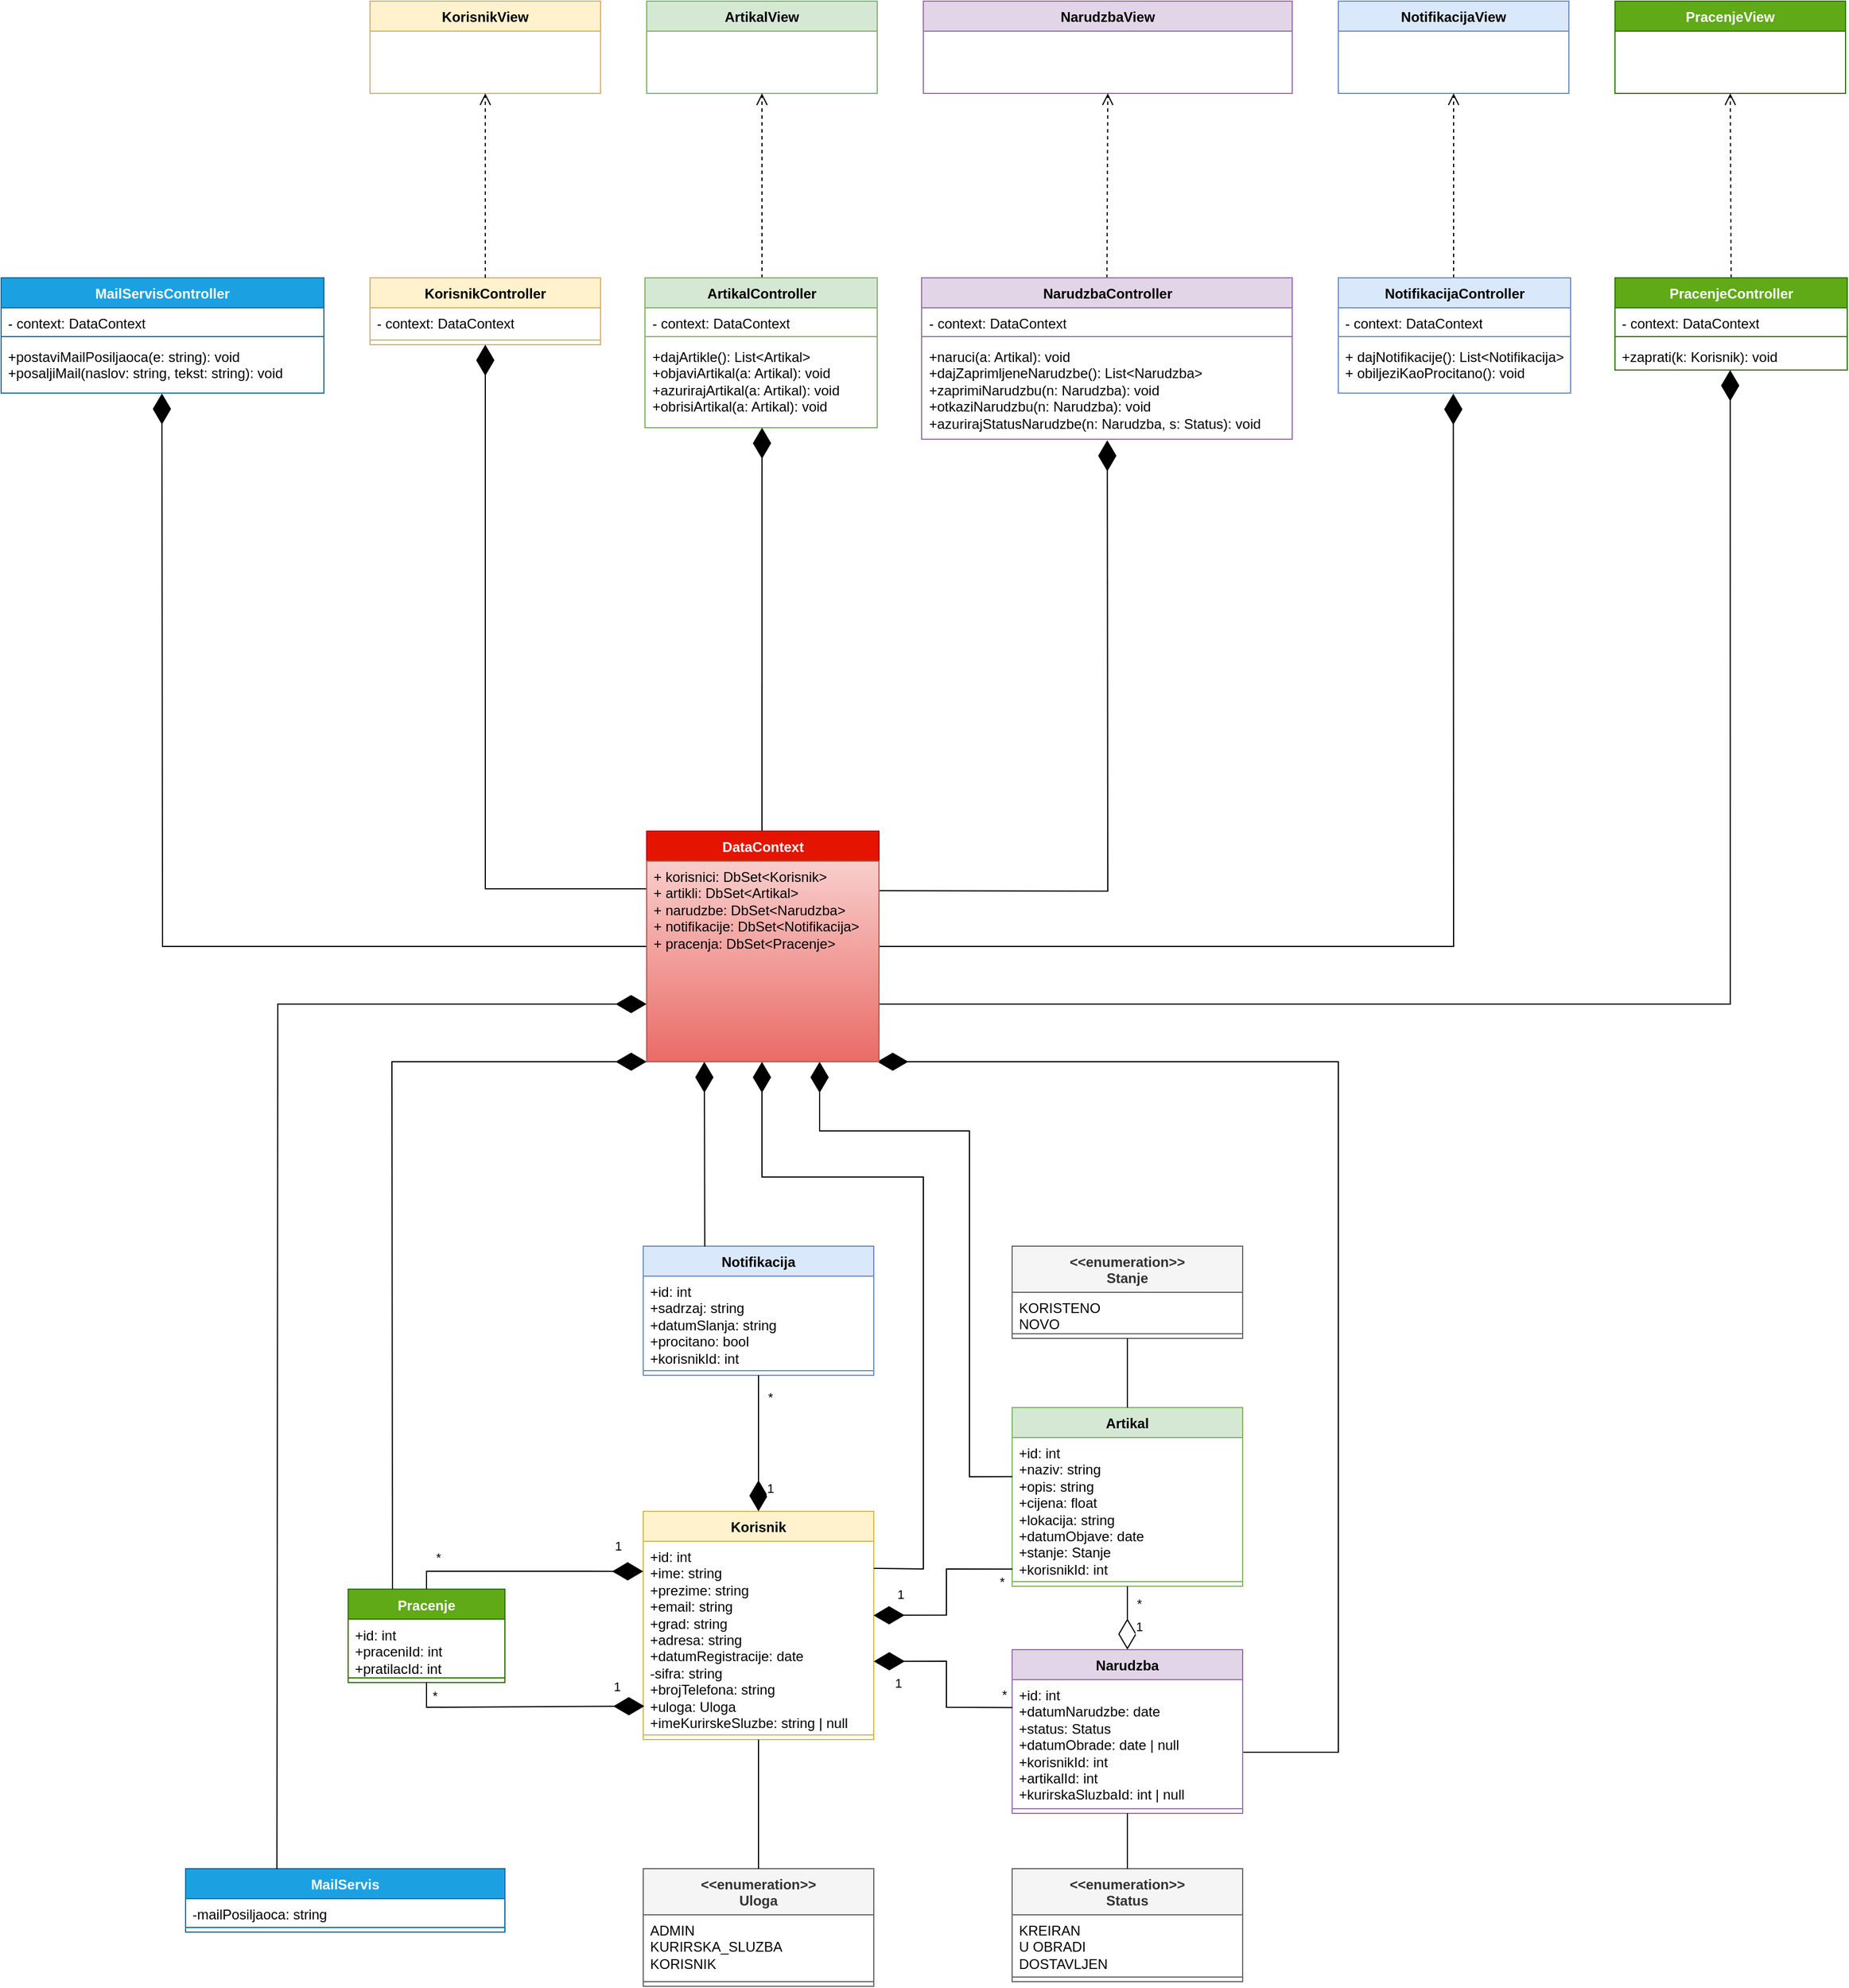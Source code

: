 <mxfile version="27.0.4">
  <diagram name="Page-1" id="vhnLVdyEpynIuJDC2xWT">
    <mxGraphModel dx="2918" dy="1140" grid="1" gridSize="10" guides="1" tooltips="1" connect="1" arrows="1" fold="1" page="1" pageScale="1" pageWidth="850" pageHeight="1100" math="0" shadow="0">
      <root>
        <mxCell id="0" />
        <mxCell id="1" parent="0" />
        <mxCell id="6HyQ7ZZYAMLn-aotvrUm-5" value="&lt;div&gt;&amp;lt;&amp;lt;enumeration&amp;gt;&amp;gt;&lt;/div&gt;Uloga" style="swimlane;fontStyle=1;align=center;verticalAlign=top;childLayout=stackLayout;horizontal=1;startSize=40;horizontalStack=0;resizeParent=1;resizeParentMax=0;resizeLast=0;collapsible=1;marginBottom=0;whiteSpace=wrap;html=1;fillColor=#f5f5f5;fontColor=#333333;strokeColor=#666666;" parent="1" vertex="1">
          <mxGeometry x="37" y="1860" width="200" height="102" as="geometry" />
        </mxCell>
        <mxCell id="6HyQ7ZZYAMLn-aotvrUm-6" value="ADMIN&lt;div&gt;KURIRSKA_SLUZBA&lt;br&gt;KORISNIK&lt;/div&gt;" style="text;strokeColor=none;fillColor=none;align=left;verticalAlign=top;spacingLeft=4;spacingRight=4;overflow=hidden;rotatable=0;points=[[0,0.5],[1,0.5]];portConstraint=eastwest;whiteSpace=wrap;html=1;" parent="6HyQ7ZZYAMLn-aotvrUm-5" vertex="1">
          <mxGeometry y="40" width="200" height="54" as="geometry" />
        </mxCell>
        <mxCell id="6HyQ7ZZYAMLn-aotvrUm-7" value="" style="line;strokeWidth=1;fillColor=none;align=left;verticalAlign=middle;spacingTop=-1;spacingLeft=3;spacingRight=3;rotatable=0;labelPosition=right;points=[];portConstraint=eastwest;strokeColor=inherit;" parent="6HyQ7ZZYAMLn-aotvrUm-5" vertex="1">
          <mxGeometry y="94" width="200" height="8" as="geometry" />
        </mxCell>
        <mxCell id="6HyQ7ZZYAMLn-aotvrUm-38" value="MailServis" style="swimlane;fontStyle=1;align=center;verticalAlign=top;childLayout=stackLayout;horizontal=1;startSize=26;horizontalStack=0;resizeParent=1;resizeParentMax=0;resizeLast=0;collapsible=1;marginBottom=0;whiteSpace=wrap;html=1;fillColor=#1ba1e2;strokeColor=#006EAF;fontColor=#ffffff;" parent="1" vertex="1">
          <mxGeometry x="-360" y="1860" width="277" height="55" as="geometry">
            <mxRectangle x="116" y="602" width="90" height="26" as="alternateBounds" />
          </mxGeometry>
        </mxCell>
        <mxCell id="6HyQ7ZZYAMLn-aotvrUm-39" value="-mailPosiljaoca: string" style="text;strokeColor=none;fillColor=none;align=left;verticalAlign=top;spacingLeft=4;spacingRight=4;overflow=hidden;rotatable=0;points=[[0,0.5],[1,0.5]];portConstraint=eastwest;whiteSpace=wrap;html=1;" parent="6HyQ7ZZYAMLn-aotvrUm-38" vertex="1">
          <mxGeometry y="26" width="277" height="21" as="geometry" />
        </mxCell>
        <mxCell id="6HyQ7ZZYAMLn-aotvrUm-40" value="" style="line;strokeWidth=1;fillColor=none;align=left;verticalAlign=middle;spacingTop=-1;spacingLeft=3;spacingRight=3;rotatable=0;labelPosition=right;points=[];portConstraint=eastwest;strokeColor=inherit;" parent="6HyQ7ZZYAMLn-aotvrUm-38" vertex="1">
          <mxGeometry y="47" width="277" height="8" as="geometry" />
        </mxCell>
        <mxCell id="6HyQ7ZZYAMLn-aotvrUm-42" value="Pracenje" style="swimlane;fontStyle=1;align=center;verticalAlign=top;childLayout=stackLayout;horizontal=1;startSize=26;horizontalStack=0;resizeParent=1;resizeParentMax=0;resizeLast=0;collapsible=1;marginBottom=0;whiteSpace=wrap;html=1;fillColor=#60a917;strokeColor=#2D7600;fontColor=#ffffff;" parent="1" vertex="1">
          <mxGeometry x="-219" y="1617.5" width="136" height="81" as="geometry">
            <mxRectangle x="116" y="602" width="90" height="26" as="alternateBounds" />
          </mxGeometry>
        </mxCell>
        <mxCell id="6HyQ7ZZYAMLn-aotvrUm-43" value="&lt;div&gt;+id: int&lt;/div&gt;+praceniId: int&lt;div&gt;+pratilacId: int&lt;/div&gt;" style="text;strokeColor=none;fillColor=none;align=left;verticalAlign=top;spacingLeft=4;spacingRight=4;overflow=hidden;rotatable=0;points=[[0,0.5],[1,0.5]];portConstraint=eastwest;whiteSpace=wrap;html=1;" parent="6HyQ7ZZYAMLn-aotvrUm-42" vertex="1">
          <mxGeometry y="26" width="136" height="47" as="geometry" />
        </mxCell>
        <mxCell id="6HyQ7ZZYAMLn-aotvrUm-44" value="" style="line;strokeWidth=1;fillColor=none;align=left;verticalAlign=middle;spacingTop=-1;spacingLeft=3;spacingRight=3;rotatable=0;labelPosition=right;points=[];portConstraint=eastwest;strokeColor=inherit;" parent="6HyQ7ZZYAMLn-aotvrUm-42" vertex="1">
          <mxGeometry y="73" width="136" height="8" as="geometry" />
        </mxCell>
        <mxCell id="6HyQ7ZZYAMLn-aotvrUm-55" value="Korisnik" style="swimlane;fontStyle=1;align=center;verticalAlign=top;childLayout=stackLayout;horizontal=1;startSize=26;horizontalStack=0;resizeParent=1;resizeParentMax=0;resizeLast=0;collapsible=1;marginBottom=0;whiteSpace=wrap;html=1;fillColor=#fff2cc;strokeColor=#d6b656;" parent="1" vertex="1">
          <mxGeometry x="37" y="1550" width="200" height="198" as="geometry" />
        </mxCell>
        <mxCell id="6HyQ7ZZYAMLn-aotvrUm-56" value="+id: int&lt;div&gt;+ime: string&lt;/div&gt;&lt;div&gt;+prezime: string&lt;/div&gt;&lt;div&gt;+email: string&lt;/div&gt;&lt;div&gt;+grad: string&lt;/div&gt;&lt;div&gt;+adresa: string&lt;/div&gt;&lt;div&gt;+datumRegistracije: date&lt;/div&gt;&lt;div&gt;-sifra: string&lt;/div&gt;&lt;div&gt;+brojTelefona: string&lt;/div&gt;&lt;div&gt;+uloga: Uloga&lt;/div&gt;&lt;div&gt;+imeKurirskeSluzbe: string | null&lt;/div&gt;" style="text;strokeColor=none;fillColor=none;align=left;verticalAlign=top;spacingLeft=4;spacingRight=4;overflow=hidden;rotatable=0;points=[[0,0.5],[1,0.5]];portConstraint=eastwest;whiteSpace=wrap;html=1;" parent="6HyQ7ZZYAMLn-aotvrUm-55" vertex="1">
          <mxGeometry y="26" width="200" height="164" as="geometry" />
        </mxCell>
        <mxCell id="6HyQ7ZZYAMLn-aotvrUm-57" value="" style="line;strokeWidth=1;fillColor=none;align=left;verticalAlign=middle;spacingTop=-1;spacingLeft=3;spacingRight=3;rotatable=0;labelPosition=right;points=[];portConstraint=eastwest;strokeColor=inherit;" parent="6HyQ7ZZYAMLn-aotvrUm-55" vertex="1">
          <mxGeometry y="190" width="200" height="8" as="geometry" />
        </mxCell>
        <mxCell id="6HyQ7ZZYAMLn-aotvrUm-58" value="Notifikacija" style="swimlane;fontStyle=1;align=center;verticalAlign=top;childLayout=stackLayout;horizontal=1;startSize=26;horizontalStack=0;resizeParent=1;resizeParentMax=0;resizeLast=0;collapsible=1;marginBottom=0;whiteSpace=wrap;html=1;fillColor=#dae8fc;strokeColor=#6c8ebf;" parent="1" vertex="1">
          <mxGeometry x="37" y="1320" width="200" height="112" as="geometry" />
        </mxCell>
        <mxCell id="6HyQ7ZZYAMLn-aotvrUm-59" value="&lt;div&gt;+id: int&lt;/div&gt;&lt;div&gt;+sadrzaj: string&lt;/div&gt;&lt;div&gt;+datumSlanja: string&lt;/div&gt;&lt;div&gt;+procitano: bool&lt;/div&gt;&lt;div&gt;+korisnikId: int&lt;/div&gt;" style="text;strokeColor=none;fillColor=none;align=left;verticalAlign=top;spacingLeft=4;spacingRight=4;overflow=hidden;rotatable=0;points=[[0,0.5],[1,0.5]];portConstraint=eastwest;whiteSpace=wrap;html=1;" parent="6HyQ7ZZYAMLn-aotvrUm-58" vertex="1">
          <mxGeometry y="26" width="200" height="78" as="geometry" />
        </mxCell>
        <mxCell id="6HyQ7ZZYAMLn-aotvrUm-60" value="" style="line;strokeWidth=1;fillColor=none;align=left;verticalAlign=middle;spacingTop=-1;spacingLeft=3;spacingRight=3;rotatable=0;labelPosition=right;points=[];portConstraint=eastwest;strokeColor=inherit;" parent="6HyQ7ZZYAMLn-aotvrUm-58" vertex="1">
          <mxGeometry y="104" width="200" height="8" as="geometry" />
        </mxCell>
        <mxCell id="6HyQ7ZZYAMLn-aotvrUm-61" value="&lt;div&gt;&amp;lt;&amp;lt;enumeration&amp;gt;&amp;gt;&lt;/div&gt;Stanje" style="swimlane;fontStyle=1;align=center;verticalAlign=top;childLayout=stackLayout;horizontal=1;startSize=40;horizontalStack=0;resizeParent=1;resizeParentMax=0;resizeLast=0;collapsible=1;marginBottom=0;whiteSpace=wrap;html=1;fillColor=#f5f5f5;fontColor=#333333;strokeColor=#666666;" parent="1" vertex="1">
          <mxGeometry x="357" y="1320" width="200" height="80" as="geometry" />
        </mxCell>
        <mxCell id="6HyQ7ZZYAMLn-aotvrUm-62" value="KORISTENO&lt;div&gt;NOVO&lt;/div&gt;" style="text;strokeColor=none;fillColor=none;align=left;verticalAlign=top;spacingLeft=4;spacingRight=4;overflow=hidden;rotatable=0;points=[[0,0.5],[1,0.5]];portConstraint=eastwest;whiteSpace=wrap;html=1;" parent="6HyQ7ZZYAMLn-aotvrUm-61" vertex="1">
          <mxGeometry y="40" width="200" height="32" as="geometry" />
        </mxCell>
        <mxCell id="6HyQ7ZZYAMLn-aotvrUm-63" value="" style="line;strokeWidth=1;fillColor=none;align=left;verticalAlign=middle;spacingTop=-1;spacingLeft=3;spacingRight=3;rotatable=0;labelPosition=right;points=[];portConstraint=eastwest;strokeColor=inherit;" parent="6HyQ7ZZYAMLn-aotvrUm-61" vertex="1">
          <mxGeometry y="72" width="200" height="8" as="geometry" />
        </mxCell>
        <mxCell id="6HyQ7ZZYAMLn-aotvrUm-64" value="Artikal" style="swimlane;fontStyle=1;align=center;verticalAlign=top;childLayout=stackLayout;horizontal=1;startSize=26;horizontalStack=0;resizeParent=1;resizeParentMax=0;resizeLast=0;collapsible=1;marginBottom=0;whiteSpace=wrap;html=1;fillColor=#d5e8d4;strokeColor=#82b366;" parent="1" vertex="1">
          <mxGeometry x="357" y="1460" width="200" height="155" as="geometry" />
        </mxCell>
        <mxCell id="6HyQ7ZZYAMLn-aotvrUm-65" value="+id: int&lt;div&gt;+naziv: string&lt;/div&gt;&lt;div&gt;+opis: string&lt;/div&gt;&lt;div&gt;+cijena: float&lt;/div&gt;&lt;div&gt;+lokacija: string&lt;/div&gt;&lt;div&gt;+datumObjave: date&lt;/div&gt;&lt;div&gt;+stanje: Stanje&lt;/div&gt;&lt;div&gt;+korisnikId: int&lt;/div&gt;&lt;div&gt;&lt;br&gt;&lt;/div&gt;" style="text;strokeColor=none;fillColor=none;align=left;verticalAlign=top;spacingLeft=4;spacingRight=4;overflow=hidden;rotatable=0;points=[[0,0.5],[1,0.5]];portConstraint=eastwest;whiteSpace=wrap;html=1;" parent="6HyQ7ZZYAMLn-aotvrUm-64" vertex="1">
          <mxGeometry y="26" width="200" height="121" as="geometry" />
        </mxCell>
        <mxCell id="6HyQ7ZZYAMLn-aotvrUm-66" value="" style="line;strokeWidth=1;fillColor=none;align=left;verticalAlign=middle;spacingTop=-1;spacingLeft=3;spacingRight=3;rotatable=0;labelPosition=right;points=[];portConstraint=eastwest;strokeColor=inherit;" parent="6HyQ7ZZYAMLn-aotvrUm-64" vertex="1">
          <mxGeometry y="147" width="200" height="8" as="geometry" />
        </mxCell>
        <mxCell id="6HyQ7ZZYAMLn-aotvrUm-67" value="Narudzba" style="swimlane;fontStyle=1;align=center;verticalAlign=top;childLayout=stackLayout;horizontal=1;startSize=26;horizontalStack=0;resizeParent=1;resizeParentMax=0;resizeLast=0;collapsible=1;marginBottom=0;whiteSpace=wrap;html=1;fillColor=#e1d5e7;strokeColor=#9673a6;" parent="1" vertex="1">
          <mxGeometry x="357" y="1670" width="200" height="142" as="geometry" />
        </mxCell>
        <mxCell id="6HyQ7ZZYAMLn-aotvrUm-68" value="+id: int&lt;div&gt;+datumNarudzbe: date&lt;/div&gt;&lt;div&gt;+status: Status&lt;/div&gt;&lt;div&gt;+datumObrade: date | null&lt;/div&gt;&lt;div&gt;+korisnikId: int&lt;/div&gt;&lt;div&gt;+artikalId: int&lt;/div&gt;&lt;div&gt;+kurirskaSluzbaId: int | null&lt;/div&gt;" style="text;strokeColor=none;fillColor=none;align=left;verticalAlign=top;spacingLeft=4;spacingRight=4;overflow=hidden;rotatable=0;points=[[0,0.5],[1,0.5]];portConstraint=eastwest;whiteSpace=wrap;html=1;" parent="6HyQ7ZZYAMLn-aotvrUm-67" vertex="1">
          <mxGeometry y="26" width="200" height="108" as="geometry" />
        </mxCell>
        <mxCell id="6HyQ7ZZYAMLn-aotvrUm-69" value="" style="line;strokeWidth=1;fillColor=none;align=left;verticalAlign=middle;spacingTop=-1;spacingLeft=3;spacingRight=3;rotatable=0;labelPosition=right;points=[];portConstraint=eastwest;strokeColor=inherit;" parent="6HyQ7ZZYAMLn-aotvrUm-67" vertex="1">
          <mxGeometry y="134" width="200" height="8" as="geometry" />
        </mxCell>
        <mxCell id="6HyQ7ZZYAMLn-aotvrUm-70" value="&lt;div&gt;&amp;lt;&amp;lt;enumeration&amp;gt;&amp;gt;&lt;/div&gt;Status" style="swimlane;fontStyle=1;align=center;verticalAlign=top;childLayout=stackLayout;horizontal=1;startSize=40;horizontalStack=0;resizeParent=1;resizeParentMax=0;resizeLast=0;collapsible=1;marginBottom=0;whiteSpace=wrap;html=1;fillColor=#f5f5f5;fontColor=#333333;strokeColor=#666666;" parent="1" vertex="1">
          <mxGeometry x="357" y="1860" width="200" height="98" as="geometry" />
        </mxCell>
        <mxCell id="6HyQ7ZZYAMLn-aotvrUm-71" value="KREIRAN&lt;br&gt;U OBRADI&lt;div&gt;DOSTAVLJEN&lt;/div&gt;" style="text;strokeColor=none;fillColor=none;align=left;verticalAlign=top;spacingLeft=4;spacingRight=4;overflow=hidden;rotatable=0;points=[[0,0.5],[1,0.5]];portConstraint=eastwest;whiteSpace=wrap;html=1;" parent="6HyQ7ZZYAMLn-aotvrUm-70" vertex="1">
          <mxGeometry y="40" width="200" height="50" as="geometry" />
        </mxCell>
        <mxCell id="6HyQ7ZZYAMLn-aotvrUm-72" value="" style="line;strokeWidth=1;fillColor=none;align=left;verticalAlign=middle;spacingTop=-1;spacingLeft=3;spacingRight=3;rotatable=0;labelPosition=right;points=[];portConstraint=eastwest;strokeColor=inherit;" parent="6HyQ7ZZYAMLn-aotvrUm-70" vertex="1">
          <mxGeometry y="90" width="200" height="8" as="geometry" />
        </mxCell>
        <mxCell id="6HyQ7ZZYAMLn-aotvrUm-74" value="" style="endArrow=none;html=1;rounded=0;exitX=0.5;exitY=0;exitDx=0;exitDy=0;entryX=0.5;entryY=1;entryDx=0;entryDy=0;" parent="1" source="6HyQ7ZZYAMLn-aotvrUm-70" target="6HyQ7ZZYAMLn-aotvrUm-67" edge="1">
          <mxGeometry width="50" height="50" relative="1" as="geometry">
            <mxPoint x="237" y="1700" as="sourcePoint" />
            <mxPoint x="287" y="1650" as="targetPoint" />
          </mxGeometry>
        </mxCell>
        <mxCell id="6HyQ7ZZYAMLn-aotvrUm-76" value="" style="endArrow=none;html=1;rounded=0;exitX=0.5;exitY=0;exitDx=0;exitDy=0;entryX=0.5;entryY=1;entryDx=0;entryDy=0;" parent="1" source="6HyQ7ZZYAMLn-aotvrUm-5" target="6HyQ7ZZYAMLn-aotvrUm-55" edge="1">
          <mxGeometry width="50" height="50" relative="1" as="geometry">
            <mxPoint x="237" y="1700" as="sourcePoint" />
            <mxPoint x="287" y="1650" as="targetPoint" />
          </mxGeometry>
        </mxCell>
        <mxCell id="6HyQ7ZZYAMLn-aotvrUm-77" value="" style="endArrow=none;html=1;rounded=0;entryX=0.5;entryY=1;entryDx=0;entryDy=0;" parent="1" source="6HyQ7ZZYAMLn-aotvrUm-64" target="6HyQ7ZZYAMLn-aotvrUm-61" edge="1">
          <mxGeometry width="50" height="50" relative="1" as="geometry">
            <mxPoint x="237" y="1700" as="sourcePoint" />
            <mxPoint x="287" y="1650" as="targetPoint" />
          </mxGeometry>
        </mxCell>
        <mxCell id="6HyQ7ZZYAMLn-aotvrUm-78" value="" style="endArrow=diamondThin;endFill=1;endSize=24;html=1;rounded=0;exitX=0.5;exitY=1;exitDx=0;exitDy=0;" parent="1" source="6HyQ7ZZYAMLn-aotvrUm-58" target="6HyQ7ZZYAMLn-aotvrUm-55" edge="1">
          <mxGeometry width="160" relative="1" as="geometry">
            <mxPoint x="187" y="1670" as="sourcePoint" />
            <mxPoint x="347" y="1670" as="targetPoint" />
          </mxGeometry>
        </mxCell>
        <mxCell id="6HyQ7ZZYAMLn-aotvrUm-88" value="*" style="edgeLabel;html=1;align=center;verticalAlign=middle;resizable=0;points=[];" parent="6HyQ7ZZYAMLn-aotvrUm-78" vertex="1" connectable="0">
          <mxGeometry x="-0.503" relative="1" as="geometry">
            <mxPoint x="10" y="-11" as="offset" />
          </mxGeometry>
        </mxCell>
        <mxCell id="6HyQ7ZZYAMLn-aotvrUm-89" value="1" style="edgeLabel;html=1;align=center;verticalAlign=middle;resizable=0;points=[];" parent="6HyQ7ZZYAMLn-aotvrUm-78" vertex="1" connectable="0">
          <mxGeometry x="0.185" relative="1" as="geometry">
            <mxPoint x="10" y="28" as="offset" />
          </mxGeometry>
        </mxCell>
        <mxCell id="6HyQ7ZZYAMLn-aotvrUm-80" value="" style="endArrow=diamondThin;endFill=1;endSize=24;html=1;rounded=0;entryX=0;entryY=0.159;entryDx=0;entryDy=0;entryPerimeter=0;exitX=0.5;exitY=0;exitDx=0;exitDy=0;" parent="1" source="6HyQ7ZZYAMLn-aotvrUm-42" target="6HyQ7ZZYAMLn-aotvrUm-56" edge="1">
          <mxGeometry width="160" relative="1" as="geometry">
            <mxPoint x="-143" y="1600" as="sourcePoint" />
            <mxPoint x="17" y="1600" as="targetPoint" />
            <Array as="points">
              <mxPoint x="-151" y="1602" />
            </Array>
          </mxGeometry>
        </mxCell>
        <mxCell id="6HyQ7ZZYAMLn-aotvrUm-94" value="1" style="edgeLabel;html=1;align=center;verticalAlign=middle;resizable=0;points=[];" parent="6HyQ7ZZYAMLn-aotvrUm-80" vertex="1" connectable="0">
          <mxGeometry x="-0.063" y="3" relative="1" as="geometry">
            <mxPoint x="86" y="-19" as="offset" />
          </mxGeometry>
        </mxCell>
        <mxCell id="6HyQ7ZZYAMLn-aotvrUm-96" value="*" style="edgeLabel;html=1;align=center;verticalAlign=middle;resizable=0;points=[];" parent="6HyQ7ZZYAMLn-aotvrUm-80" vertex="1" connectable="0">
          <mxGeometry x="0.143" y="3" relative="1" as="geometry">
            <mxPoint x="-91" y="-9" as="offset" />
          </mxGeometry>
        </mxCell>
        <mxCell id="6HyQ7ZZYAMLn-aotvrUm-82" value="" style="endArrow=diamondThin;endFill=1;endSize=24;html=1;rounded=0;exitX=0.5;exitY=1;exitDx=0;exitDy=0;entryX=0.005;entryY=0.872;entryDx=0;entryDy=0;entryPerimeter=0;" parent="1" source="6HyQ7ZZYAMLn-aotvrUm-42" target="6HyQ7ZZYAMLn-aotvrUm-56" edge="1">
          <mxGeometry width="160" relative="1" as="geometry">
            <mxPoint x="-153" y="1720" as="sourcePoint" />
            <mxPoint x="7" y="1720" as="targetPoint" />
            <Array as="points">
              <mxPoint x="-151" y="1720" />
            </Array>
          </mxGeometry>
        </mxCell>
        <mxCell id="6HyQ7ZZYAMLn-aotvrUm-95" value="1" style="edgeLabel;html=1;align=center;verticalAlign=middle;resizable=0;points=[];" parent="6HyQ7ZZYAMLn-aotvrUm-82" vertex="1" connectable="0">
          <mxGeometry x="0.177" y="1" relative="1" as="geometry">
            <mxPoint x="62" y="-17" as="offset" />
          </mxGeometry>
        </mxCell>
        <mxCell id="6HyQ7ZZYAMLn-aotvrUm-97" value="*" style="edgeLabel;html=1;align=center;verticalAlign=middle;resizable=0;points=[];" parent="6HyQ7ZZYAMLn-aotvrUm-82" vertex="1" connectable="0">
          <mxGeometry x="-0.063" relative="1" as="geometry">
            <mxPoint x="-70" y="-10" as="offset" />
          </mxGeometry>
        </mxCell>
        <mxCell id="6HyQ7ZZYAMLn-aotvrUm-83" value="" style="endArrow=diamondThin;endFill=1;endSize=24;html=1;rounded=0;exitX=0.001;exitY=0.943;exitDx=0;exitDy=0;exitPerimeter=0;entryX=0.999;entryY=0.392;entryDx=0;entryDy=0;entryPerimeter=0;" parent="1" source="6HyQ7ZZYAMLn-aotvrUm-65" target="6HyQ7ZZYAMLn-aotvrUm-56" edge="1">
          <mxGeometry width="160" relative="1" as="geometry">
            <mxPoint x="357" y="1630" as="sourcePoint" />
            <mxPoint x="257" y="1601" as="targetPoint" />
            <Array as="points">
              <mxPoint x="300" y="1600" />
              <mxPoint x="300" y="1640" />
            </Array>
          </mxGeometry>
        </mxCell>
        <mxCell id="6HyQ7ZZYAMLn-aotvrUm-90" value="1" style="edgeLabel;html=1;align=center;verticalAlign=middle;resizable=0;points=[];" parent="6HyQ7ZZYAMLn-aotvrUm-83" vertex="1" connectable="0">
          <mxGeometry x="-0.157" relative="1" as="geometry">
            <mxPoint x="-40" y="11" as="offset" />
          </mxGeometry>
        </mxCell>
        <mxCell id="6HyQ7ZZYAMLn-aotvrUm-91" value="*" style="edgeLabel;html=1;align=center;verticalAlign=middle;resizable=0;points=[];" parent="6HyQ7ZZYAMLn-aotvrUm-83" vertex="1" connectable="0">
          <mxGeometry x="-0.036" relative="1" as="geometry">
            <mxPoint x="48" y="-10" as="offset" />
          </mxGeometry>
        </mxCell>
        <mxCell id="6HyQ7ZZYAMLn-aotvrUm-84" value="" style="endArrow=diamondThin;endFill=1;endSize=24;html=1;rounded=0;exitX=0.001;exitY=0.224;exitDx=0;exitDy=0;exitPerimeter=0;entryX=1;entryY=0.635;entryDx=0;entryDy=0;entryPerimeter=0;" parent="1" source="6HyQ7ZZYAMLn-aotvrUm-68" target="6HyQ7ZZYAMLn-aotvrUm-56" edge="1">
          <mxGeometry width="160" relative="1" as="geometry">
            <mxPoint x="347" y="1720" as="sourcePoint" />
            <mxPoint x="240" y="1680" as="targetPoint" />
            <Array as="points">
              <mxPoint x="300" y="1720" />
              <mxPoint x="300" y="1680" />
            </Array>
          </mxGeometry>
        </mxCell>
        <mxCell id="6HyQ7ZZYAMLn-aotvrUm-92" value="1" style="edgeLabel;html=1;align=center;verticalAlign=middle;resizable=0;points=[];" parent="6HyQ7ZZYAMLn-aotvrUm-84" vertex="1" connectable="0">
          <mxGeometry x="-0.024" y="1" relative="1" as="geometry">
            <mxPoint x="-41" as="offset" />
          </mxGeometry>
        </mxCell>
        <mxCell id="6HyQ7ZZYAMLn-aotvrUm-93" value="*" style="edgeLabel;html=1;align=center;verticalAlign=middle;resizable=0;points=[];" parent="6HyQ7ZZYAMLn-aotvrUm-84" vertex="1" connectable="0">
          <mxGeometry x="-0.004" y="-3" relative="1" as="geometry">
            <mxPoint x="47" y="12" as="offset" />
          </mxGeometry>
        </mxCell>
        <mxCell id="6HyQ7ZZYAMLn-aotvrUm-86" value="" style="endArrow=diamondThin;endFill=0;endSize=24;html=1;rounded=0;entryX=0.5;entryY=0;entryDx=0;entryDy=0;exitX=0.5;exitY=1;exitDx=0;exitDy=0;" parent="1" source="6HyQ7ZZYAMLn-aotvrUm-64" target="6HyQ7ZZYAMLn-aotvrUm-67" edge="1">
          <mxGeometry width="160" relative="1" as="geometry">
            <mxPoint x="167" y="1640" as="sourcePoint" />
            <mxPoint x="327" y="1640" as="targetPoint" />
          </mxGeometry>
        </mxCell>
        <mxCell id="6HyQ7ZZYAMLn-aotvrUm-98" value="1" style="edgeLabel;html=1;align=center;verticalAlign=middle;resizable=0;points=[];" parent="6HyQ7ZZYAMLn-aotvrUm-86" vertex="1" connectable="0">
          <mxGeometry x="-0.372" y="-1" relative="1" as="geometry">
            <mxPoint x="11" y="17" as="offset" />
          </mxGeometry>
        </mxCell>
        <mxCell id="6HyQ7ZZYAMLn-aotvrUm-99" value="*" style="edgeLabel;html=1;align=center;verticalAlign=middle;resizable=0;points=[];" parent="6HyQ7ZZYAMLn-aotvrUm-86" vertex="1" connectable="0">
          <mxGeometry x="-0.349" y="-2" relative="1" as="geometry">
            <mxPoint x="12" y="-3" as="offset" />
          </mxGeometry>
        </mxCell>
        <mxCell id="6HyQ7ZZYAMLn-aotvrUm-123" value="KorisnikView" style="swimlane;fontStyle=1;align=center;verticalAlign=top;childLayout=stackLayout;horizontal=1;startSize=26;horizontalStack=0;resizeParent=1;resizeParentMax=0;resizeLast=0;collapsible=1;marginBottom=0;whiteSpace=wrap;html=1;fillColor=#fff2cc;strokeColor=#d6b656;" parent="1" vertex="1">
          <mxGeometry x="-200" y="240" width="200" height="80" as="geometry" />
        </mxCell>
        <mxCell id="6HyQ7ZZYAMLn-aotvrUm-125" value="ArtikalView" style="swimlane;fontStyle=1;align=center;verticalAlign=top;childLayout=stackLayout;horizontal=1;startSize=26;horizontalStack=0;resizeParent=1;resizeParentMax=0;resizeLast=0;collapsible=1;marginBottom=0;whiteSpace=wrap;html=1;fillColor=#d5e8d4;strokeColor=#82b366;" parent="1" vertex="1">
          <mxGeometry x="40" y="240" width="200" height="80" as="geometry" />
        </mxCell>
        <mxCell id="6HyQ7ZZYAMLn-aotvrUm-126" value="NarudzbaView" style="swimlane;fontStyle=1;align=center;verticalAlign=top;childLayout=stackLayout;horizontal=1;startSize=26;horizontalStack=0;resizeParent=1;resizeParentMax=0;resizeLast=0;collapsible=1;marginBottom=0;whiteSpace=wrap;html=1;fillColor=#e1d5e7;strokeColor=#9673a6;" parent="1" vertex="1">
          <mxGeometry x="280" y="240" width="320" height="80" as="geometry" />
        </mxCell>
        <mxCell id="6HyQ7ZZYAMLn-aotvrUm-127" value="NotifikacijaView" style="swimlane;fontStyle=1;align=center;verticalAlign=top;childLayout=stackLayout;horizontal=1;startSize=26;horizontalStack=0;resizeParent=1;resizeParentMax=0;resizeLast=0;collapsible=1;marginBottom=0;whiteSpace=wrap;html=1;fillColor=#dae8fc;strokeColor=#6c8ebf;" parent="1" vertex="1">
          <mxGeometry x="640" y="240" width="200" height="80" as="geometry" />
        </mxCell>
        <mxCell id="6HyQ7ZZYAMLn-aotvrUm-128" value="PracenjeView" style="swimlane;fontStyle=1;align=center;verticalAlign=top;childLayout=stackLayout;horizontal=1;startSize=26;horizontalStack=0;resizeParent=1;resizeParentMax=0;resizeLast=0;collapsible=1;marginBottom=0;whiteSpace=wrap;html=1;fillColor=#60a917;strokeColor=#2D7600;fontColor=#ffffff;" parent="1" vertex="1">
          <mxGeometry x="880" y="240" width="200" height="80" as="geometry">
            <mxRectangle x="116" y="602" width="90" height="26" as="alternateBounds" />
          </mxGeometry>
        </mxCell>
        <mxCell id="Fb6GStgYsCp82DXiF_qo-17" value="MailServisController" style="swimlane;fontStyle=1;align=center;verticalAlign=top;childLayout=stackLayout;horizontal=1;startSize=26;horizontalStack=0;resizeParent=1;resizeParentMax=0;resizeLast=0;collapsible=1;marginBottom=0;whiteSpace=wrap;html=1;fillColor=#1ba1e2;strokeColor=#006EAF;fontColor=#ffffff;" parent="1" vertex="1">
          <mxGeometry x="-520" y="480" width="280" height="100" as="geometry">
            <mxRectangle x="116" y="602" width="90" height="26" as="alternateBounds" />
          </mxGeometry>
        </mxCell>
        <mxCell id="Fb6GStgYsCp82DXiF_qo-18" value="- context: DataContext" style="text;strokeColor=none;fillColor=none;align=left;verticalAlign=top;spacingLeft=4;spacingRight=4;overflow=hidden;rotatable=0;points=[[0,0.5],[1,0.5]];portConstraint=eastwest;whiteSpace=wrap;html=1;" parent="Fb6GStgYsCp82DXiF_qo-17" vertex="1">
          <mxGeometry y="26" width="280" height="21" as="geometry" />
        </mxCell>
        <mxCell id="Fb6GStgYsCp82DXiF_qo-19" value="" style="line;strokeWidth=1;fillColor=none;align=left;verticalAlign=middle;spacingTop=-1;spacingLeft=3;spacingRight=3;rotatable=0;labelPosition=right;points=[];portConstraint=eastwest;strokeColor=inherit;" parent="Fb6GStgYsCp82DXiF_qo-17" vertex="1">
          <mxGeometry y="47" width="280" height="8" as="geometry" />
        </mxCell>
        <mxCell id="Fb6GStgYsCp82DXiF_qo-20" value="+postaviMailPosiljaoca(e: string): void&lt;div&gt;+posaljiMail(naslov: string, tekst: string): void&lt;/div&gt;" style="text;strokeColor=none;fillColor=none;align=left;verticalAlign=top;spacingLeft=4;spacingRight=4;overflow=hidden;rotatable=0;points=[[0,0.5],[1,0.5]];portConstraint=eastwest;whiteSpace=wrap;html=1;" parent="Fb6GStgYsCp82DXiF_qo-17" vertex="1">
          <mxGeometry y="55" width="280" height="45" as="geometry" />
        </mxCell>
        <mxCell id="Fb6GStgYsCp82DXiF_qo-21" value="KorisnikController" style="swimlane;fontStyle=1;align=center;verticalAlign=top;childLayout=stackLayout;horizontal=1;startSize=26;horizontalStack=0;resizeParent=1;resizeParentMax=0;resizeLast=0;collapsible=1;marginBottom=0;whiteSpace=wrap;html=1;fillColor=#fff2cc;strokeColor=#d6b656;" parent="1" vertex="1">
          <mxGeometry x="-200" y="480" width="200" height="58" as="geometry" />
        </mxCell>
        <mxCell id="Fb6GStgYsCp82DXiF_qo-22" value="- context: DataContext" style="text;strokeColor=none;fillColor=none;align=left;verticalAlign=top;spacingLeft=4;spacingRight=4;overflow=hidden;rotatable=0;points=[[0,0.5],[1,0.5]];portConstraint=eastwest;whiteSpace=wrap;html=1;" parent="Fb6GStgYsCp82DXiF_qo-21" vertex="1">
          <mxGeometry y="26" width="200" height="24" as="geometry" />
        </mxCell>
        <mxCell id="Fb6GStgYsCp82DXiF_qo-23" value="" style="line;strokeWidth=1;fillColor=none;align=left;verticalAlign=middle;spacingTop=-1;spacingLeft=3;spacingRight=3;rotatable=0;labelPosition=right;points=[];portConstraint=eastwest;strokeColor=inherit;" parent="Fb6GStgYsCp82DXiF_qo-21" vertex="1">
          <mxGeometry y="50" width="200" height="8" as="geometry" />
        </mxCell>
        <mxCell id="Fb6GStgYsCp82DXiF_qo-37" value="" style="endArrow=diamondThin;endFill=1;endSize=24;html=1;rounded=0;entryX=0.498;entryY=1.007;entryDx=0;entryDy=0;entryPerimeter=0;exitX=0;exitY=0.5;exitDx=0;exitDy=0;" parent="1" target="Fb6GStgYsCp82DXiF_qo-20" edge="1">
          <mxGeometry width="160" relative="1" as="geometry">
            <mxPoint x="40" y="1060" as="sourcePoint" />
            <mxPoint x="-510" y="620" as="targetPoint" />
            <Array as="points">
              <mxPoint x="-380" y="1060" />
            </Array>
          </mxGeometry>
        </mxCell>
        <mxCell id="Fb6GStgYsCp82DXiF_qo-40" value="" style="endArrow=diamondThin;endFill=1;endSize=24;html=1;rounded=0;entryX=0.5;entryY=1;entryDx=0;entryDy=0;exitX=0;exitY=0.25;exitDx=0;exitDy=0;" parent="1" target="Fb6GStgYsCp82DXiF_qo-21" edge="1">
          <mxGeometry width="160" relative="1" as="geometry">
            <mxPoint x="40" y="1010.0" as="sourcePoint" />
            <mxPoint x="-160.32" y="700.162" as="targetPoint" />
            <Array as="points">
              <mxPoint x="-100" y="1010" />
            </Array>
          </mxGeometry>
        </mxCell>
        <mxCell id="Fb6GStgYsCp82DXiF_qo-43" value="" style="endArrow=diamondThin;endFill=1;endSize=24;html=1;rounded=0;exitX=1;exitY=0.5;exitDx=0;exitDy=0;entryX=0.495;entryY=1.011;entryDx=0;entryDy=0;entryPerimeter=0;" parent="1" target="DzoSU-QEwUSIHPAZbbWe-25" edge="1">
          <mxGeometry width="160" relative="1" as="geometry">
            <mxPoint x="240.0" y="1060" as="sourcePoint" />
            <mxPoint x="740" y="680" as="targetPoint" />
            <Array as="points">
              <mxPoint x="740" y="1060" />
            </Array>
          </mxGeometry>
        </mxCell>
        <mxCell id="Fb6GStgYsCp82DXiF_qo-45" value="" style="endArrow=diamondThin;endFill=1;endSize=24;html=1;rounded=0;entryX=0.25;entryY=1;entryDx=0;entryDy=0;exitX=0.267;exitY=0.002;exitDx=0;exitDy=0;exitPerimeter=0;" parent="1" source="6HyQ7ZZYAMLn-aotvrUm-58" edge="1">
          <mxGeometry width="160" relative="1" as="geometry">
            <mxPoint x="140" y="1310" as="sourcePoint" />
            <mxPoint x="90.0" y="1160" as="targetPoint" />
            <Array as="points" />
          </mxGeometry>
        </mxCell>
        <mxCell id="Fb6GStgYsCp82DXiF_qo-46" value="" style="endArrow=diamondThin;endFill=1;endSize=24;html=1;rounded=0;exitX=1;exitY=0.25;exitDx=0;exitDy=0;" parent="1" source="6HyQ7ZZYAMLn-aotvrUm-55" edge="1">
          <mxGeometry width="160" relative="1" as="geometry">
            <mxPoint x="260" y="1540" as="sourcePoint" />
            <mxPoint x="140" y="1160" as="targetPoint" />
            <Array as="points">
              <mxPoint x="280" y="1600" />
              <mxPoint x="280" y="1260" />
              <mxPoint x="140" y="1260" />
            </Array>
          </mxGeometry>
        </mxCell>
        <mxCell id="Fb6GStgYsCp82DXiF_qo-47" value="" style="endArrow=diamondThin;endFill=1;endSize=24;html=1;rounded=0;exitX=0.283;exitY=-0.002;exitDx=0;exitDy=0;exitPerimeter=0;entryX=0;entryY=1;entryDx=0;entryDy=0;" parent="1" source="6HyQ7ZZYAMLn-aotvrUm-42" edge="1">
          <mxGeometry width="160" relative="1" as="geometry">
            <mxPoint x="-180" y="1570" as="sourcePoint" />
            <mxPoint x="40" y="1160.0" as="targetPoint" />
            <Array as="points">
              <mxPoint x="-181" y="1160" />
            </Array>
          </mxGeometry>
        </mxCell>
        <mxCell id="Fb6GStgYsCp82DXiF_qo-48" value="" style="endArrow=diamondThin;endFill=1;endSize=24;html=1;rounded=0;entryX=0;entryY=0.75;entryDx=0;entryDy=0;exitX=0.286;exitY=0.007;exitDx=0;exitDy=0;exitPerimeter=0;" parent="1" source="6HyQ7ZZYAMLn-aotvrUm-38" edge="1">
          <mxGeometry width="160" relative="1" as="geometry">
            <mxPoint x="-280" y="1820" as="sourcePoint" />
            <mxPoint x="40" y="1110.0" as="targetPoint" />
            <Array as="points">
              <mxPoint x="-280" y="1110" />
            </Array>
          </mxGeometry>
        </mxCell>
        <mxCell id="Fb6GStgYsCp82DXiF_qo-49" value="" style="endArrow=diamondThin;endFill=1;endSize=24;html=1;rounded=0;entryX=1;entryY=1;entryDx=0;entryDy=0;exitX=1.003;exitY=0.583;exitDx=0;exitDy=0;exitPerimeter=0;" parent="1" source="6HyQ7ZZYAMLn-aotvrUm-68" edge="1">
          <mxGeometry width="160" relative="1" as="geometry">
            <mxPoint x="640" y="1520" as="sourcePoint" />
            <mxPoint x="240.0" y="1160" as="targetPoint" />
            <Array as="points">
              <mxPoint x="640" y="1759" />
              <mxPoint x="640" y="1160" />
            </Array>
          </mxGeometry>
        </mxCell>
        <mxCell id="Fb6GStgYsCp82DXiF_qo-50" value="" style="endArrow=diamondThin;endFill=1;endSize=24;html=1;rounded=0;entryX=0.75;entryY=1;entryDx=0;entryDy=0;exitX=0.001;exitY=0.28;exitDx=0;exitDy=0;exitPerimeter=0;" parent="1" source="6HyQ7ZZYAMLn-aotvrUm-65" edge="1">
          <mxGeometry width="160" relative="1" as="geometry">
            <mxPoint x="390" y="1610" as="sourcePoint" />
            <mxPoint x="190.0" y="1160" as="targetPoint" />
            <Array as="points">
              <mxPoint x="320" y="1520" />
              <mxPoint x="320" y="1220" />
              <mxPoint x="190" y="1220" />
            </Array>
          </mxGeometry>
        </mxCell>
        <mxCell id="Fb6GStgYsCp82DXiF_qo-55" value="" style="html=1;verticalAlign=bottom;endArrow=open;dashed=1;endSize=8;curved=0;rounded=0;entryX=0.5;entryY=1;entryDx=0;entryDy=0;exitX=0.5;exitY=0;exitDx=0;exitDy=0;" parent="1" source="DzoSU-QEwUSIHPAZbbWe-15" target="6HyQ7ZZYAMLn-aotvrUm-128" edge="1">
          <mxGeometry relative="1" as="geometry">
            <mxPoint x="860" y="480" as="sourcePoint" />
            <mxPoint x="850" y="330" as="targetPoint" />
          </mxGeometry>
        </mxCell>
        <mxCell id="Fb6GStgYsCp82DXiF_qo-56" value="" style="html=1;verticalAlign=bottom;endArrow=open;dashed=1;endSize=8;curved=0;rounded=0;entryX=0.5;entryY=1;entryDx=0;entryDy=0;exitX=0.5;exitY=0;exitDx=0;exitDy=0;" parent="1" target="6HyQ7ZZYAMLn-aotvrUm-127" edge="1">
          <mxGeometry relative="1" as="geometry">
            <mxPoint x="740" y="480" as="sourcePoint" />
            <mxPoint x="619.17" y="330" as="targetPoint" />
          </mxGeometry>
        </mxCell>
        <mxCell id="Fb6GStgYsCp82DXiF_qo-57" value="" style="html=1;verticalAlign=bottom;endArrow=open;dashed=1;endSize=8;curved=0;rounded=0;exitX=0.5;exitY=0;exitDx=0;exitDy=0;" parent="1" source="DzoSU-QEwUSIHPAZbbWe-11" edge="1">
          <mxGeometry relative="1" as="geometry">
            <mxPoint x="380" y="480" as="sourcePoint" />
            <mxPoint x="440" y="320" as="targetPoint" />
          </mxGeometry>
        </mxCell>
        <mxCell id="Fb6GStgYsCp82DXiF_qo-58" value="" style="html=1;verticalAlign=bottom;endArrow=open;dashed=1;endSize=8;curved=0;rounded=0;exitX=0.5;exitY=0;exitDx=0;exitDy=0;" parent="1" edge="1">
          <mxGeometry relative="1" as="geometry">
            <mxPoint x="140" y="480" as="sourcePoint" />
            <mxPoint x="140" y="320" as="targetPoint" />
          </mxGeometry>
        </mxCell>
        <mxCell id="Fb6GStgYsCp82DXiF_qo-59" value="" style="html=1;verticalAlign=bottom;endArrow=open;dashed=1;endSize=8;curved=0;rounded=0;entryX=0.5;entryY=1;entryDx=0;entryDy=0;exitX=0.5;exitY=0;exitDx=0;exitDy=0;" parent="1" source="Fb6GStgYsCp82DXiF_qo-21" target="6HyQ7ZZYAMLn-aotvrUm-123" edge="1">
          <mxGeometry relative="1" as="geometry">
            <mxPoint x="-40.83" y="470" as="sourcePoint" />
            <mxPoint x="-40.83" y="330" as="targetPoint" />
          </mxGeometry>
        </mxCell>
        <mxCell id="DzoSU-QEwUSIHPAZbbWe-7" value="ArtikalController" style="swimlane;fontStyle=1;align=center;verticalAlign=top;childLayout=stackLayout;horizontal=1;startSize=26;horizontalStack=0;resizeParent=1;resizeParentMax=0;resizeLast=0;collapsible=1;marginBottom=0;whiteSpace=wrap;html=1;fillColor=#d5e8d4;strokeColor=#82b366;" vertex="1" parent="1">
          <mxGeometry x="38.5" y="480" width="201.5" height="130" as="geometry">
            <mxRectangle x="116" y="602" width="90" height="26" as="alternateBounds" />
          </mxGeometry>
        </mxCell>
        <mxCell id="DzoSU-QEwUSIHPAZbbWe-8" value="- context: DataContext" style="text;strokeColor=none;fillColor=none;align=left;verticalAlign=top;spacingLeft=4;spacingRight=4;overflow=hidden;rotatable=0;points=[[0,0.5],[1,0.5]];portConstraint=eastwest;whiteSpace=wrap;html=1;" vertex="1" parent="DzoSU-QEwUSIHPAZbbWe-7">
          <mxGeometry y="26" width="201.5" height="21" as="geometry" />
        </mxCell>
        <mxCell id="DzoSU-QEwUSIHPAZbbWe-9" value="" style="line;strokeWidth=1;fillColor=none;align=left;verticalAlign=middle;spacingTop=-1;spacingLeft=3;spacingRight=3;rotatable=0;labelPosition=right;points=[];portConstraint=eastwest;strokeColor=inherit;" vertex="1" parent="DzoSU-QEwUSIHPAZbbWe-7">
          <mxGeometry y="47" width="201.5" height="8" as="geometry" />
        </mxCell>
        <mxCell id="DzoSU-QEwUSIHPAZbbWe-10" value="+dajArtikle(): List&amp;lt;Artikal&amp;gt;&lt;div&gt;+objaviArtikal(a: Artikal): void&lt;/div&gt;&lt;div&gt;+azurirajArtikal(a: Artikal): void&lt;/div&gt;&lt;div&gt;+obrisiArtikal(a: Artikal): void&lt;/div&gt;" style="text;strokeColor=none;fillColor=none;align=left;verticalAlign=top;spacingLeft=4;spacingRight=4;overflow=hidden;rotatable=0;points=[[0,0.5],[1,0.5]];portConstraint=eastwest;whiteSpace=wrap;html=1;" vertex="1" parent="DzoSU-QEwUSIHPAZbbWe-7">
          <mxGeometry y="55" width="201.5" height="75" as="geometry" />
        </mxCell>
        <mxCell id="DzoSU-QEwUSIHPAZbbWe-11" value="NarudzbaController" style="swimlane;fontStyle=1;align=center;verticalAlign=top;childLayout=stackLayout;horizontal=1;startSize=26;horizontalStack=0;resizeParent=1;resizeParentMax=0;resizeLast=0;collapsible=1;marginBottom=0;whiteSpace=wrap;html=1;fillColor=#e1d5e7;strokeColor=#9673a6;" vertex="1" parent="1">
          <mxGeometry x="278.5" y="480" width="321.5" height="140" as="geometry">
            <mxRectangle x="116" y="602" width="90" height="26" as="alternateBounds" />
          </mxGeometry>
        </mxCell>
        <mxCell id="DzoSU-QEwUSIHPAZbbWe-12" value="- context: DataContext" style="text;strokeColor=none;fillColor=none;align=left;verticalAlign=top;spacingLeft=4;spacingRight=4;overflow=hidden;rotatable=0;points=[[0,0.5],[1,0.5]];portConstraint=eastwest;whiteSpace=wrap;html=1;" vertex="1" parent="DzoSU-QEwUSIHPAZbbWe-11">
          <mxGeometry y="26" width="321.5" height="21" as="geometry" />
        </mxCell>
        <mxCell id="DzoSU-QEwUSIHPAZbbWe-13" value="" style="line;strokeWidth=1;fillColor=none;align=left;verticalAlign=middle;spacingTop=-1;spacingLeft=3;spacingRight=3;rotatable=0;labelPosition=right;points=[];portConstraint=eastwest;strokeColor=inherit;" vertex="1" parent="DzoSU-QEwUSIHPAZbbWe-11">
          <mxGeometry y="47" width="321.5" height="8" as="geometry" />
        </mxCell>
        <mxCell id="DzoSU-QEwUSIHPAZbbWe-14" value="&lt;div&gt;+naruci(a: Artikal): void&lt;/div&gt;&lt;div&gt;&lt;div&gt;+dajZaprimljeneNarudzbe(): List&amp;lt;Narudzba&amp;gt;&lt;/div&gt;+zaprimiNarudzbu(n: Narudzba): void&lt;div&gt;+otkaziNarudzbu(n: Narudzba): void&lt;/div&gt;&lt;div&gt;+azurirajStatusNarudzbe(n: Narudzba, s: Status): void&lt;/div&gt;&lt;/div&gt;" style="text;strokeColor=none;fillColor=none;align=left;verticalAlign=top;spacingLeft=4;spacingRight=4;overflow=hidden;rotatable=0;points=[[0,0.5],[1,0.5]];portConstraint=eastwest;whiteSpace=wrap;html=1;" vertex="1" parent="DzoSU-QEwUSIHPAZbbWe-11">
          <mxGeometry y="55" width="321.5" height="85" as="geometry" />
        </mxCell>
        <mxCell id="DzoSU-QEwUSIHPAZbbWe-15" value="&lt;span style=&quot;color: rgb(255, 255, 255);&quot;&gt;PracenjeController&lt;/span&gt;" style="swimlane;fontStyle=1;align=center;verticalAlign=top;childLayout=stackLayout;horizontal=1;startSize=26;horizontalStack=0;resizeParent=1;resizeParentMax=0;resizeLast=0;collapsible=1;marginBottom=0;whiteSpace=wrap;html=1;fillColor=#60a917;strokeColor=#2D7600;fontColor=#ffffff;" vertex="1" parent="1">
          <mxGeometry x="880" y="480" width="201.5" height="80" as="geometry">
            <mxRectangle x="116" y="602" width="90" height="26" as="alternateBounds" />
          </mxGeometry>
        </mxCell>
        <mxCell id="DzoSU-QEwUSIHPAZbbWe-16" value="- context: DataContext" style="text;strokeColor=none;fillColor=none;align=left;verticalAlign=top;spacingLeft=4;spacingRight=4;overflow=hidden;rotatable=0;points=[[0,0.5],[1,0.5]];portConstraint=eastwest;whiteSpace=wrap;html=1;" vertex="1" parent="DzoSU-QEwUSIHPAZbbWe-15">
          <mxGeometry y="26" width="201.5" height="21" as="geometry" />
        </mxCell>
        <mxCell id="DzoSU-QEwUSIHPAZbbWe-17" value="" style="line;strokeWidth=1;fillColor=none;align=left;verticalAlign=middle;spacingTop=-1;spacingLeft=3;spacingRight=3;rotatable=0;labelPosition=right;points=[];portConstraint=eastwest;strokeColor=inherit;" vertex="1" parent="DzoSU-QEwUSIHPAZbbWe-15">
          <mxGeometry y="47" width="201.5" height="8" as="geometry" />
        </mxCell>
        <mxCell id="DzoSU-QEwUSIHPAZbbWe-18" value="+zaprati(k: Korisnik): void" style="text;strokeColor=none;fillColor=none;align=left;verticalAlign=top;spacingLeft=4;spacingRight=4;overflow=hidden;rotatable=0;points=[[0,0.5],[1,0.5]];portConstraint=eastwest;whiteSpace=wrap;html=1;" vertex="1" parent="DzoSU-QEwUSIHPAZbbWe-15">
          <mxGeometry y="55" width="201.5" height="25" as="geometry" />
        </mxCell>
        <mxCell id="DzoSU-QEwUSIHPAZbbWe-19" value="" style="endArrow=diamondThin;endFill=1;endSize=24;html=1;rounded=0;entryX=0.496;entryY=1;entryDx=0;entryDy=0;exitX=1;exitY=0.75;exitDx=0;exitDy=0;entryPerimeter=0;" edge="1" parent="1" target="DzoSU-QEwUSIHPAZbbWe-18">
          <mxGeometry width="160" relative="1" as="geometry">
            <mxPoint x="240.0" y="1110" as="sourcePoint" />
            <mxPoint x="980" y="580" as="targetPoint" />
            <Array as="points">
              <mxPoint x="980" y="1110" />
            </Array>
          </mxGeometry>
        </mxCell>
        <mxCell id="DzoSU-QEwUSIHPAZbbWe-20" value="" style="endArrow=diamondThin;endFill=1;endSize=24;html=1;rounded=0;entryX=0.501;entryY=1.011;entryDx=0;entryDy=0;entryPerimeter=0;exitX=1;exitY=0.352;exitDx=0;exitDy=0;exitPerimeter=0;" edge="1" parent="1" target="DzoSU-QEwUSIHPAZbbWe-14">
          <mxGeometry width="160" relative="1" as="geometry">
            <mxPoint x="240.0" y="1011.68" as="sourcePoint" />
            <mxPoint x="627" y="610" as="targetPoint" />
            <Array as="points">
              <mxPoint x="440" y="1012" />
            </Array>
          </mxGeometry>
        </mxCell>
        <mxCell id="DzoSU-QEwUSIHPAZbbWe-21" value="" style="endArrow=diamondThin;endFill=1;endSize=24;html=1;rounded=0;entryX=0.504;entryY=1;entryDx=0;entryDy=0;entryPerimeter=0;exitX=0.5;exitY=0;exitDx=0;exitDy=0;" edge="1" parent="1" target="DzoSU-QEwUSIHPAZbbWe-10">
          <mxGeometry width="160" relative="1" as="geometry">
            <mxPoint x="140.0" y="960" as="sourcePoint" />
            <mxPoint x="158" y="670" as="targetPoint" />
            <Array as="points" />
          </mxGeometry>
        </mxCell>
        <mxCell id="DzoSU-QEwUSIHPAZbbWe-22" value="NotifikacijaController" style="swimlane;fontStyle=1;align=center;verticalAlign=top;childLayout=stackLayout;horizontal=1;startSize=26;horizontalStack=0;resizeParent=1;resizeParentMax=0;resizeLast=0;collapsible=1;marginBottom=0;whiteSpace=wrap;html=1;fillColor=#dae8fc;strokeColor=#6c8ebf;" vertex="1" parent="1">
          <mxGeometry x="640" y="480" width="201.5" height="100" as="geometry">
            <mxRectangle x="116" y="602" width="90" height="26" as="alternateBounds" />
          </mxGeometry>
        </mxCell>
        <mxCell id="DzoSU-QEwUSIHPAZbbWe-23" value="- context: DataContext" style="text;strokeColor=none;fillColor=none;align=left;verticalAlign=top;spacingLeft=4;spacingRight=4;overflow=hidden;rotatable=0;points=[[0,0.5],[1,0.5]];portConstraint=eastwest;whiteSpace=wrap;html=1;" vertex="1" parent="DzoSU-QEwUSIHPAZbbWe-22">
          <mxGeometry y="26" width="201.5" height="21" as="geometry" />
        </mxCell>
        <mxCell id="DzoSU-QEwUSIHPAZbbWe-24" value="" style="line;strokeWidth=1;fillColor=none;align=left;verticalAlign=middle;spacingTop=-1;spacingLeft=3;spacingRight=3;rotatable=0;labelPosition=right;points=[];portConstraint=eastwest;strokeColor=inherit;" vertex="1" parent="DzoSU-QEwUSIHPAZbbWe-22">
          <mxGeometry y="47" width="201.5" height="8" as="geometry" />
        </mxCell>
        <mxCell id="DzoSU-QEwUSIHPAZbbWe-25" value="+ dajNotifikacije(): List&amp;lt;Notifikacija&amp;gt;&lt;div&gt;&lt;div&gt;+ obiljeziKaoProcitano(): void&lt;/div&gt;&lt;/div&gt;" style="text;strokeColor=none;fillColor=none;align=left;verticalAlign=top;spacingLeft=4;spacingRight=4;overflow=hidden;rotatable=0;points=[[0,0.5],[1,0.5]];portConstraint=eastwest;whiteSpace=wrap;html=1;" vertex="1" parent="DzoSU-QEwUSIHPAZbbWe-22">
          <mxGeometry y="55" width="201.5" height="45" as="geometry" />
        </mxCell>
        <mxCell id="DzoSU-QEwUSIHPAZbbWe-26" value="DataContext" style="swimlane;fontStyle=1;align=center;verticalAlign=top;childLayout=stackLayout;horizontal=1;startSize=26;horizontalStack=0;resizeParent=1;resizeParentMax=0;resizeLast=0;collapsible=1;marginBottom=0;whiteSpace=wrap;html=1;fillColor=#e51400;strokeColor=#B20000;fontColor=#ffffff;" vertex="1" parent="1">
          <mxGeometry x="40" y="960" width="201.5" height="200" as="geometry">
            <mxRectangle x="116" y="602" width="90" height="26" as="alternateBounds" />
          </mxGeometry>
        </mxCell>
        <mxCell id="DzoSU-QEwUSIHPAZbbWe-29" value="&lt;span style=&quot;text-align: center; text-wrap-mode: nowrap;&quot;&gt;+ korisnici: DbSet&amp;lt;Korisnik&amp;gt;&lt;/span&gt;&lt;div&gt;&lt;span style=&quot;text-align: center; text-wrap-mode: nowrap; background-color: transparent; color: light-dark(rgb(0, 0, 0), rgb(255, 255, 255));&quot;&gt;+ artikli: DbSet&amp;lt;Artikal&amp;gt;&lt;/span&gt;&lt;/div&gt;&lt;div&gt;&lt;span style=&quot;text-align: center; text-wrap-mode: nowrap; background-color: transparent; color: light-dark(rgb(0, 0, 0), rgb(255, 255, 255));&quot;&gt;+ narudzbe: DbSet&amp;lt;Narudzba&amp;gt;&lt;/span&gt;&lt;/div&gt;&lt;div&gt;&lt;span style=&quot;text-align: center; text-wrap-mode: nowrap; background-color: transparent; color: light-dark(rgb(0, 0, 0), rgb(255, 255, 255));&quot;&gt;+ notifikacije: DbSet&amp;lt;Notifikacija&amp;gt;&lt;/span&gt;&lt;/div&gt;&lt;div&gt;&lt;span style=&quot;text-align: center; text-wrap-mode: nowrap; background-color: transparent; color: light-dark(rgb(0, 0, 0), rgb(255, 255, 255));&quot;&gt;+ pracenja: DbSet&amp;lt;Pracenje&amp;gt;&lt;/span&gt;&lt;/div&gt;" style="text;strokeColor=#b85450;fillColor=#f8cecc;align=left;verticalAlign=top;spacingLeft=4;spacingRight=4;overflow=hidden;rotatable=0;points=[[0,0.5],[1,0.5]];portConstraint=eastwest;whiteSpace=wrap;html=1;gradientColor=#ea6b66;" vertex="1" parent="DzoSU-QEwUSIHPAZbbWe-26">
          <mxGeometry y="26" width="201.5" height="174" as="geometry" />
        </mxCell>
      </root>
    </mxGraphModel>
  </diagram>
</mxfile>
